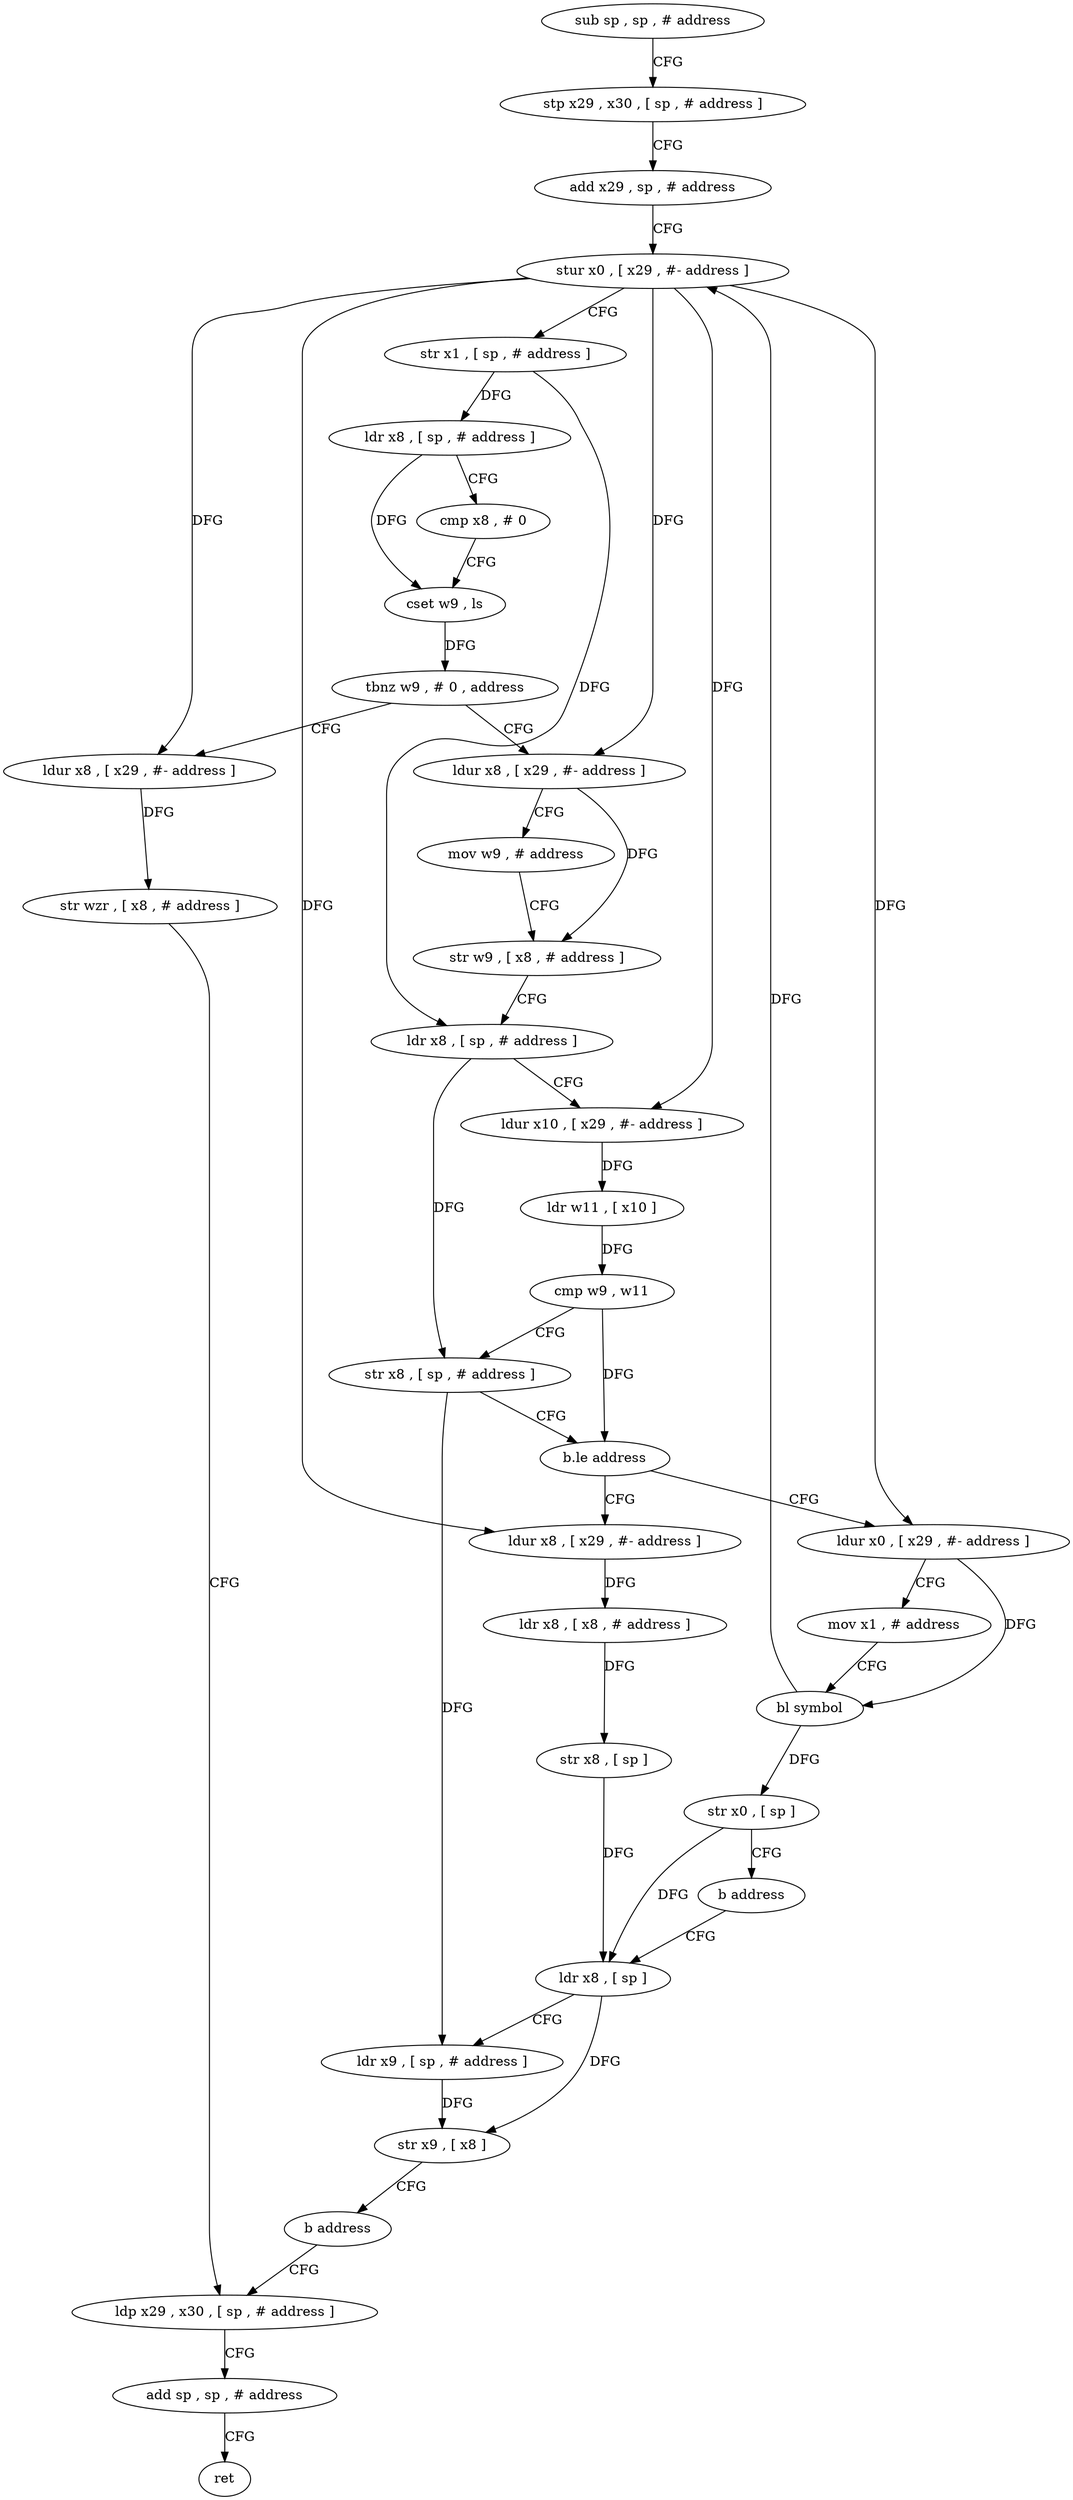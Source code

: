 digraph "func" {
"4244080" [label = "sub sp , sp , # address" ]
"4244084" [label = "stp x29 , x30 , [ sp , # address ]" ]
"4244088" [label = "add x29 , sp , # address" ]
"4244092" [label = "stur x0 , [ x29 , #- address ]" ]
"4244096" [label = "str x1 , [ sp , # address ]" ]
"4244100" [label = "ldr x8 , [ sp , # address ]" ]
"4244104" [label = "cmp x8 , # 0" ]
"4244108" [label = "cset w9 , ls" ]
"4244112" [label = "tbnz w9 , # 0 , address" ]
"4244200" [label = "ldur x8 , [ x29 , #- address ]" ]
"4244116" [label = "ldur x8 , [ x29 , #- address ]" ]
"4244204" [label = "str wzr , [ x8 , # address ]" ]
"4244208" [label = "ldp x29 , x30 , [ sp , # address ]" ]
"4244120" [label = "mov w9 , # address" ]
"4244124" [label = "str w9 , [ x8 , # address ]" ]
"4244128" [label = "ldr x8 , [ sp , # address ]" ]
"4244132" [label = "ldur x10 , [ x29 , #- address ]" ]
"4244136" [label = "ldr w11 , [ x10 ]" ]
"4244140" [label = "cmp w9 , w11" ]
"4244144" [label = "str x8 , [ sp , # address ]" ]
"4244148" [label = "b.le address" ]
"4244172" [label = "ldur x8 , [ x29 , #- address ]" ]
"4244152" [label = "ldur x0 , [ x29 , #- address ]" ]
"4244176" [label = "ldr x8 , [ x8 , # address ]" ]
"4244180" [label = "str x8 , [ sp ]" ]
"4244184" [label = "ldr x8 , [ sp ]" ]
"4244156" [label = "mov x1 , # address" ]
"4244160" [label = "bl symbol" ]
"4244164" [label = "str x0 , [ sp ]" ]
"4244168" [label = "b address" ]
"4244212" [label = "add sp , sp , # address" ]
"4244216" [label = "ret" ]
"4244188" [label = "ldr x9 , [ sp , # address ]" ]
"4244192" [label = "str x9 , [ x8 ]" ]
"4244196" [label = "b address" ]
"4244080" -> "4244084" [ label = "CFG" ]
"4244084" -> "4244088" [ label = "CFG" ]
"4244088" -> "4244092" [ label = "CFG" ]
"4244092" -> "4244096" [ label = "CFG" ]
"4244092" -> "4244200" [ label = "DFG" ]
"4244092" -> "4244116" [ label = "DFG" ]
"4244092" -> "4244132" [ label = "DFG" ]
"4244092" -> "4244172" [ label = "DFG" ]
"4244092" -> "4244152" [ label = "DFG" ]
"4244096" -> "4244100" [ label = "DFG" ]
"4244096" -> "4244128" [ label = "DFG" ]
"4244100" -> "4244104" [ label = "CFG" ]
"4244100" -> "4244108" [ label = "DFG" ]
"4244104" -> "4244108" [ label = "CFG" ]
"4244108" -> "4244112" [ label = "DFG" ]
"4244112" -> "4244200" [ label = "CFG" ]
"4244112" -> "4244116" [ label = "CFG" ]
"4244200" -> "4244204" [ label = "DFG" ]
"4244116" -> "4244120" [ label = "CFG" ]
"4244116" -> "4244124" [ label = "DFG" ]
"4244204" -> "4244208" [ label = "CFG" ]
"4244208" -> "4244212" [ label = "CFG" ]
"4244120" -> "4244124" [ label = "CFG" ]
"4244124" -> "4244128" [ label = "CFG" ]
"4244128" -> "4244132" [ label = "CFG" ]
"4244128" -> "4244144" [ label = "DFG" ]
"4244132" -> "4244136" [ label = "DFG" ]
"4244136" -> "4244140" [ label = "DFG" ]
"4244140" -> "4244144" [ label = "CFG" ]
"4244140" -> "4244148" [ label = "DFG" ]
"4244144" -> "4244148" [ label = "CFG" ]
"4244144" -> "4244188" [ label = "DFG" ]
"4244148" -> "4244172" [ label = "CFG" ]
"4244148" -> "4244152" [ label = "CFG" ]
"4244172" -> "4244176" [ label = "DFG" ]
"4244152" -> "4244156" [ label = "CFG" ]
"4244152" -> "4244160" [ label = "DFG" ]
"4244176" -> "4244180" [ label = "DFG" ]
"4244180" -> "4244184" [ label = "DFG" ]
"4244184" -> "4244188" [ label = "CFG" ]
"4244184" -> "4244192" [ label = "DFG" ]
"4244156" -> "4244160" [ label = "CFG" ]
"4244160" -> "4244164" [ label = "DFG" ]
"4244160" -> "4244092" [ label = "DFG" ]
"4244164" -> "4244168" [ label = "CFG" ]
"4244164" -> "4244184" [ label = "DFG" ]
"4244168" -> "4244184" [ label = "CFG" ]
"4244212" -> "4244216" [ label = "CFG" ]
"4244188" -> "4244192" [ label = "DFG" ]
"4244192" -> "4244196" [ label = "CFG" ]
"4244196" -> "4244208" [ label = "CFG" ]
}
